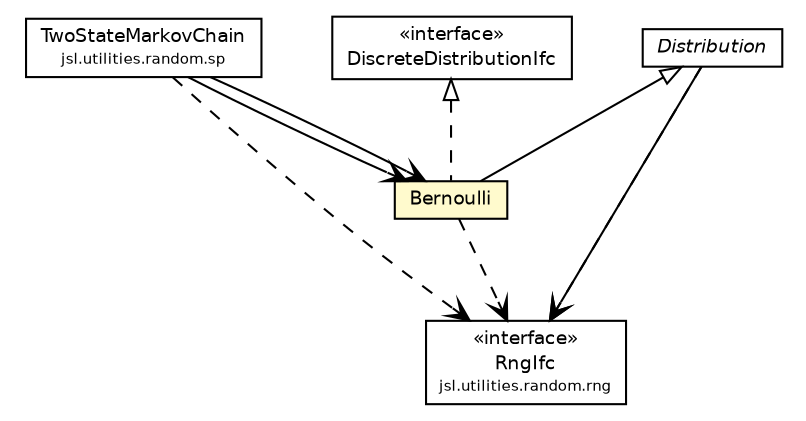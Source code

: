 #!/usr/local/bin/dot
#
# Class diagram 
# Generated by UMLGraph version 5.4 (http://www.umlgraph.org/)
#

digraph G {
	edge [fontname="Helvetica",fontsize=10,labelfontname="Helvetica",labelfontsize=10];
	node [fontname="Helvetica",fontsize=10,shape=plaintext];
	nodesep=0.25;
	ranksep=0.5;
	// jsl.utilities.random.distributions.Distribution
	c37733 [label=<<table title="jsl.utilities.random.distributions.Distribution" border="0" cellborder="1" cellspacing="0" cellpadding="2" port="p" href="./Distribution.html">
		<tr><td><table border="0" cellspacing="0" cellpadding="1">
<tr><td align="center" balign="center"><font face="Helvetica-Oblique"> Distribution </font></td></tr>
		</table></td></tr>
		</table>>, URL="./Distribution.html", fontname="Helvetica", fontcolor="black", fontsize=9.0];
	// jsl.utilities.random.distributions.DiscreteDistributionIfc
	c37734 [label=<<table title="jsl.utilities.random.distributions.DiscreteDistributionIfc" border="0" cellborder="1" cellspacing="0" cellpadding="2" port="p" href="./DiscreteDistributionIfc.html">
		<tr><td><table border="0" cellspacing="0" cellpadding="1">
<tr><td align="center" balign="center"> &#171;interface&#187; </td></tr>
<tr><td align="center" balign="center"> DiscreteDistributionIfc </td></tr>
		</table></td></tr>
		</table>>, URL="./DiscreteDistributionIfc.html", fontname="Helvetica", fontcolor="black", fontsize=9.0];
	// jsl.utilities.random.distributions.Bernoulli
	c37745 [label=<<table title="jsl.utilities.random.distributions.Bernoulli" border="0" cellborder="1" cellspacing="0" cellpadding="2" port="p" bgcolor="lemonChiffon" href="./Bernoulli.html">
		<tr><td><table border="0" cellspacing="0" cellpadding="1">
<tr><td align="center" balign="center"> Bernoulli </td></tr>
		</table></td></tr>
		</table>>, URL="./Bernoulli.html", fontname="Helvetica", fontcolor="black", fontsize=9.0];
	// jsl.utilities.random.rng.RngIfc
	c37750 [label=<<table title="jsl.utilities.random.rng.RngIfc" border="0" cellborder="1" cellspacing="0" cellpadding="2" port="p" href="../rng/RngIfc.html">
		<tr><td><table border="0" cellspacing="0" cellpadding="1">
<tr><td align="center" balign="center"> &#171;interface&#187; </td></tr>
<tr><td align="center" balign="center"> RngIfc </td></tr>
<tr><td align="center" balign="center"><font point-size="7.0"> jsl.utilities.random.rng </font></td></tr>
		</table></td></tr>
		</table>>, URL="../rng/RngIfc.html", fontname="Helvetica", fontcolor="black", fontsize=9.0];
	// jsl.utilities.random.sp.TwoStateMarkovChain
	c37768 [label=<<table title="jsl.utilities.random.sp.TwoStateMarkovChain" border="0" cellborder="1" cellspacing="0" cellpadding="2" port="p" href="../sp/TwoStateMarkovChain.html">
		<tr><td><table border="0" cellspacing="0" cellpadding="1">
<tr><td align="center" balign="center"> TwoStateMarkovChain </td></tr>
<tr><td align="center" balign="center"><font point-size="7.0"> jsl.utilities.random.sp </font></td></tr>
		</table></td></tr>
		</table>>, URL="../sp/TwoStateMarkovChain.html", fontname="Helvetica", fontcolor="black", fontsize=9.0];
	//jsl.utilities.random.distributions.Bernoulli extends jsl.utilities.random.distributions.Distribution
	c37733:p -> c37745:p [dir=back,arrowtail=empty];
	//jsl.utilities.random.distributions.Bernoulli implements jsl.utilities.random.distributions.DiscreteDistributionIfc
	c37734:p -> c37745:p [dir=back,arrowtail=empty,style=dashed];
	// jsl.utilities.random.distributions.Distribution NAVASSOC jsl.utilities.random.rng.RngIfc
	c37733:p -> c37750:p [taillabel="", label="", headlabel="", fontname="Helvetica", fontcolor="black", fontsize=10.0, color="black", arrowhead=open];
	// jsl.utilities.random.sp.TwoStateMarkovChain NAVASSOC jsl.utilities.random.distributions.Bernoulli
	c37768:p -> c37745:p [taillabel="", label="", headlabel="", fontname="Helvetica", fontcolor="black", fontsize=10.0, color="black", arrowhead=open];
	// jsl.utilities.random.sp.TwoStateMarkovChain NAVASSOC jsl.utilities.random.distributions.Bernoulli
	c37768:p -> c37745:p [taillabel="", label="", headlabel="", fontname="Helvetica", fontcolor="black", fontsize=10.0, color="black", arrowhead=open];
	// jsl.utilities.random.distributions.Distribution DEPEND jsl.utilities.random.rng.RngIfc
	c37733:p -> c37750:p [taillabel="", label="", headlabel="", fontname="Helvetica", fontcolor="black", fontsize=10.0, color="black", arrowhead=open, style=dashed];
	// jsl.utilities.random.distributions.Bernoulli DEPEND jsl.utilities.random.rng.RngIfc
	c37745:p -> c37750:p [taillabel="", label="", headlabel="", fontname="Helvetica", fontcolor="black", fontsize=10.0, color="black", arrowhead=open, style=dashed];
	// jsl.utilities.random.sp.TwoStateMarkovChain DEPEND jsl.utilities.random.rng.RngIfc
	c37768:p -> c37750:p [taillabel="", label="", headlabel="", fontname="Helvetica", fontcolor="black", fontsize=10.0, color="black", arrowhead=open, style=dashed];
}

